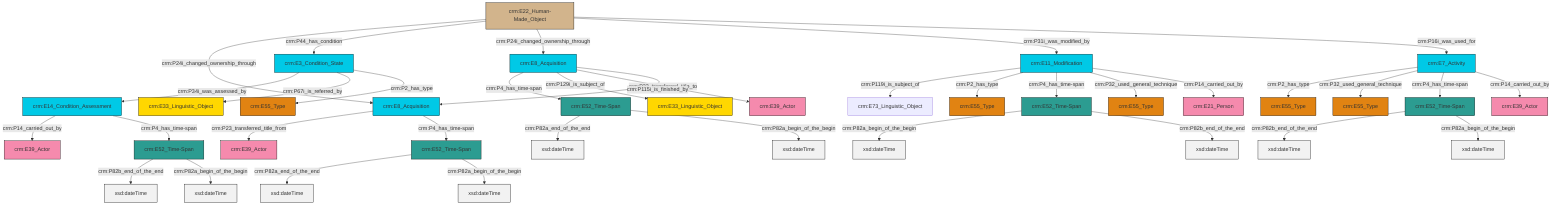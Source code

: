 graph TD
classDef Literal fill:#f2f2f2,stroke:#000000;
classDef CRM_Entity fill:#FFFFFF,stroke:#000000;
classDef Temporal_Entity fill:#00C9E6, stroke:#000000;
classDef Type fill:#E18312, stroke:#000000;
classDef Time-Span fill:#2C9C91, stroke:#000000;
classDef Appellation fill:#FFEB7F, stroke:#000000;
classDef Place fill:#008836, stroke:#000000;
classDef Persistent_Item fill:#B266B2, stroke:#000000;
classDef Conceptual_Object fill:#FFD700, stroke:#000000;
classDef Physical_Thing fill:#D2B48C, stroke:#000000;
classDef Actor fill:#f58aad, stroke:#000000;
classDef PC_Classes fill:#4ce600, stroke:#000000;
classDef Multi fill:#cccccc,stroke:#000000;

0["crm:E8_Acquisition"]:::Temporal_Entity -->|crm:P4_has_time-span| 1["crm:E52_Time-Span"]:::Time-Span
1["crm:E52_Time-Span"]:::Time-Span -->|crm:P82a_end_of_the_end| 4[xsd:dateTime]:::Literal
5["crm:E52_Time-Span"]:::Time-Span -->|crm:P82b_end_of_the_end| 6[xsd:dateTime]:::Literal
11["crm:E11_Modification"]:::Temporal_Entity -->|crm:P119i_is_subject_of| 12["crm:E73_Linguistic_Object"]:::Default
9["crm:E52_Time-Span"]:::Time-Span -->|crm:P82a_end_of_the_end| 14[xsd:dateTime]:::Literal
15["crm:E22_Human-Made_Object"]:::Physical_Thing -->|crm:P24i_changed_ownership_through| 16["crm:E8_Acquisition"]:::Temporal_Entity
17["crm:E7_Activity"]:::Temporal_Entity -->|crm:P2_has_type| 18["crm:E55_Type"]:::Type
2["crm:E3_Condition_State"]:::Temporal_Entity -->|crm:P34i_was_assessed_by| 19["crm:E14_Condition_Assessment"]:::Temporal_Entity
17["crm:E7_Activity"]:::Temporal_Entity -->|crm:P32_used_general_technique| 20["crm:E55_Type"]:::Type
17["crm:E7_Activity"]:::Temporal_Entity -->|crm:P4_has_time-span| 26["crm:E52_Time-Span"]:::Time-Span
17["crm:E7_Activity"]:::Temporal_Entity -->|crm:P14_carried_out_by| 30["crm:E39_Actor"]:::Actor
7["crm:E52_Time-Span"]:::Time-Span -->|crm:P82a_begin_of_the_begin| 32[xsd:dateTime]:::Literal
9["crm:E52_Time-Span"]:::Time-Span -->|crm:P82a_begin_of_the_begin| 33[xsd:dateTime]:::Literal
0["crm:E8_Acquisition"]:::Temporal_Entity -->|crm:P129i_is_subject_of| 21["crm:E33_Linguistic_Object"]:::Conceptual_Object
26["crm:E52_Time-Span"]:::Time-Span -->|crm:P82b_end_of_the_end| 34[xsd:dateTime]:::Literal
7["crm:E52_Time-Span"]:::Time-Span -->|crm:P82b_end_of_the_end| 43[xsd:dateTime]:::Literal
26["crm:E52_Time-Span"]:::Time-Span -->|crm:P82a_begin_of_the_begin| 44[xsd:dateTime]:::Literal
1["crm:E52_Time-Span"]:::Time-Span -->|crm:P82a_begin_of_the_begin| 47[xsd:dateTime]:::Literal
15["crm:E22_Human-Made_Object"]:::Physical_Thing -->|crm:P44_has_condition| 2["crm:E3_Condition_State"]:::Temporal_Entity
2["crm:E3_Condition_State"]:::Temporal_Entity -->|crm:P67i_is_referred_by| 48["crm:E33_Linguistic_Object"]:::Conceptual_Object
15["crm:E22_Human-Made_Object"]:::Physical_Thing -->|crm:P24i_changed_ownership_through| 0["crm:E8_Acquisition"]:::Temporal_Entity
16["crm:E8_Acquisition"]:::Temporal_Entity -->|crm:P23_transferred_title_from| 51["crm:E39_Actor"]:::Actor
11["crm:E11_Modification"]:::Temporal_Entity -->|crm:P2_has_type| 41["crm:E55_Type"]:::Type
11["crm:E11_Modification"]:::Temporal_Entity -->|crm:P4_has_time-span| 7["crm:E52_Time-Span"]:::Time-Span
15["crm:E22_Human-Made_Object"]:::Physical_Thing -->|crm:P31i_was_modified_by| 11["crm:E11_Modification"]:::Temporal_Entity
0["crm:E8_Acquisition"]:::Temporal_Entity -->|crm:P22_transferred_title_to| 24["crm:E39_Actor"]:::Actor
11["crm:E11_Modification"]:::Temporal_Entity -->|crm:P32_used_general_technique| 49["crm:E55_Type"]:::Type
11["crm:E11_Modification"]:::Temporal_Entity -->|crm:P14_carried_out_by| 54["crm:E21_Person"]:::Actor
19["crm:E14_Condition_Assessment"]:::Temporal_Entity -->|crm:P14_carried_out_by| 27["crm:E39_Actor"]:::Actor
5["crm:E52_Time-Span"]:::Time-Span -->|crm:P82a_begin_of_the_begin| 56[xsd:dateTime]:::Literal
16["crm:E8_Acquisition"]:::Temporal_Entity -->|crm:P4_has_time-span| 9["crm:E52_Time-Span"]:::Time-Span
0["crm:E8_Acquisition"]:::Temporal_Entity -->|crm:P115i_is_finished_by| 16["crm:E8_Acquisition"]:::Temporal_Entity
2["crm:E3_Condition_State"]:::Temporal_Entity -->|crm:P2_has_type| 39["crm:E55_Type"]:::Type
19["crm:E14_Condition_Assessment"]:::Temporal_Entity -->|crm:P4_has_time-span| 5["crm:E52_Time-Span"]:::Time-Span
15["crm:E22_Human-Made_Object"]:::Physical_Thing -->|crm:P16i_was_used_for| 17["crm:E7_Activity"]:::Temporal_Entity